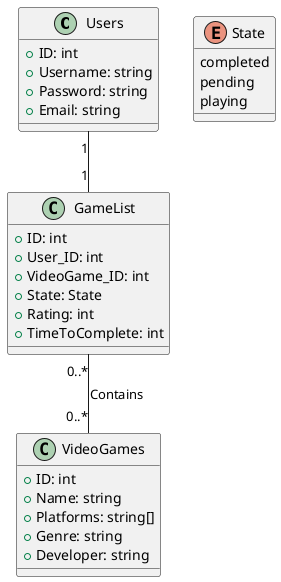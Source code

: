 @startuml

class Users {
    + ID: int
    + Username: string
    + Password: string
    + Email: string
}

class VideoGames {
    + ID: int
    + Name: string
    + Platforms: string[]  
    + Genre: string
    + Developer: string
}

enum State {
    completed
    pending
    playing
}

class GameList {
    + ID: int
    + User_ID: int
    + VideoGame_ID: int
    + State: State   
    + Rating: int      
    + TimeToComplete: int 
}

Users "1" -- "1" GameList
GameList "0..*" -- "0..*" VideoGames : Contains

@enduml